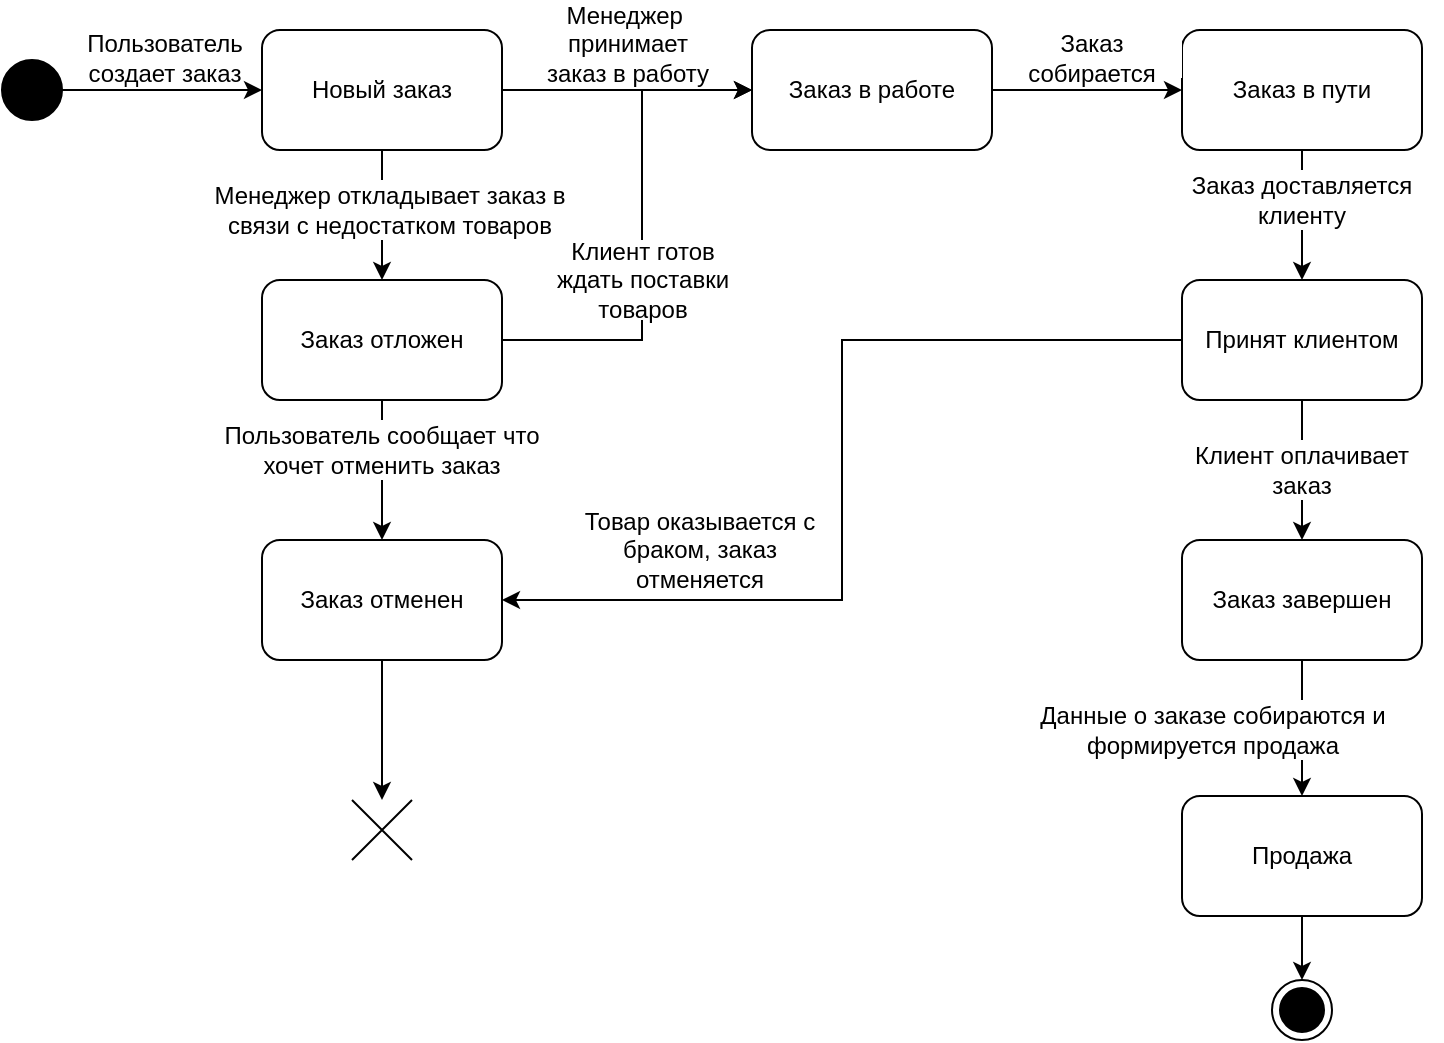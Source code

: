 <mxfile version="24.8.4">
  <diagram name="Страница — 1" id="M3Y_McAyLe1ry4c8g4-7">
    <mxGraphModel dx="1195" dy="622" grid="1" gridSize="10" guides="1" tooltips="1" connect="1" arrows="1" fold="1" page="1" pageScale="1" pageWidth="1169" pageHeight="1654" math="0" shadow="0">
      <root>
        <mxCell id="0" />
        <mxCell id="1" parent="0" />
        <mxCell id="kHy_Sm8ghvmxV_8cxAgd-2" value="" style="ellipse;html=1;shape=endState;fillColor=strokeColor;" parent="1" vertex="1">
          <mxGeometry x="785" y="730" width="30" height="30" as="geometry" />
        </mxCell>
        <mxCell id="kHy_Sm8ghvmxV_8cxAgd-5" style="edgeStyle=orthogonalEdgeStyle;rounded=0;orthogonalLoop=1;jettySize=auto;html=1;entryX=0;entryY=0.5;entryDx=0;entryDy=0;" parent="1" source="kHy_Sm8ghvmxV_8cxAgd-3" target="kHy_Sm8ghvmxV_8cxAgd-4" edge="1">
          <mxGeometry relative="1" as="geometry" />
        </mxCell>
        <mxCell id="kHy_Sm8ghvmxV_8cxAgd-3" value="" style="ellipse;fillColor=strokeColor;html=1;" parent="1" vertex="1">
          <mxGeometry x="150" y="270" width="30" height="30" as="geometry" />
        </mxCell>
        <mxCell id="kHy_Sm8ghvmxV_8cxAgd-4" value="Новый заказ" style="rounded=1;whiteSpace=wrap;html=1;" parent="1" vertex="1">
          <mxGeometry x="280" y="255" width="120" height="60" as="geometry" />
        </mxCell>
        <mxCell id="kHy_Sm8ghvmxV_8cxAgd-6" value="Пользователь создает заказ" style="text;html=1;align=center;verticalAlign=middle;whiteSpace=wrap;rounded=0;" parent="1" vertex="1">
          <mxGeometry x="190" y="259" width="83" height="20" as="geometry" />
        </mxCell>
        <mxCell id="sUVrNmLWs0wr9uufxFR3-5" style="edgeStyle=orthogonalEdgeStyle;rounded=0;orthogonalLoop=1;jettySize=auto;html=1;" edge="1" parent="1" source="kHy_Sm8ghvmxV_8cxAgd-7" target="sUVrNmLWs0wr9uufxFR3-4">
          <mxGeometry relative="1" as="geometry" />
        </mxCell>
        <mxCell id="kHy_Sm8ghvmxV_8cxAgd-7" value="Заказ в работе" style="rounded=1;whiteSpace=wrap;html=1;" parent="1" vertex="1">
          <mxGeometry x="525" y="255" width="120" height="60" as="geometry" />
        </mxCell>
        <mxCell id="kHy_Sm8ghvmxV_8cxAgd-8" style="edgeStyle=orthogonalEdgeStyle;rounded=0;orthogonalLoop=1;jettySize=auto;html=1;exitX=1;exitY=0.5;exitDx=0;exitDy=0;entryX=0;entryY=0.5;entryDx=0;entryDy=0;" parent="1" source="kHy_Sm8ghvmxV_8cxAgd-4" target="kHy_Sm8ghvmxV_8cxAgd-7" edge="1">
          <mxGeometry relative="1" as="geometry">
            <mxPoint x="410" y="284.66" as="sourcePoint" />
            <mxPoint x="520" y="285" as="targetPoint" />
          </mxGeometry>
        </mxCell>
        <mxCell id="kHy_Sm8ghvmxV_8cxAgd-9" value="Менеджер&amp;nbsp; принимает заказ в работу" style="text;html=1;align=center;verticalAlign=middle;whiteSpace=wrap;rounded=0;" parent="1" vertex="1">
          <mxGeometry x="418" y="252" width="90" height="20" as="geometry" />
        </mxCell>
        <mxCell id="kHy_Sm8ghvmxV_8cxAgd-10" style="edgeStyle=orthogonalEdgeStyle;rounded=0;orthogonalLoop=1;jettySize=auto;html=1;exitX=0.5;exitY=1;exitDx=0;exitDy=0;entryX=0.5;entryY=0;entryDx=0;entryDy=0;" parent="1" source="kHy_Sm8ghvmxV_8cxAgd-4" target="kHy_Sm8ghvmxV_8cxAgd-11" edge="1">
          <mxGeometry relative="1" as="geometry">
            <mxPoint x="350" y="410" as="sourcePoint" />
            <mxPoint x="340" y="350" as="targetPoint" />
          </mxGeometry>
        </mxCell>
        <mxCell id="kHy_Sm8ghvmxV_8cxAgd-15" style="edgeStyle=orthogonalEdgeStyle;rounded=0;orthogonalLoop=1;jettySize=auto;html=1;" parent="1" source="kHy_Sm8ghvmxV_8cxAgd-11" target="kHy_Sm8ghvmxV_8cxAgd-14" edge="1">
          <mxGeometry relative="1" as="geometry" />
        </mxCell>
        <mxCell id="kHy_Sm8ghvmxV_8cxAgd-30" style="edgeStyle=orthogonalEdgeStyle;rounded=0;orthogonalLoop=1;jettySize=auto;html=1;entryX=0;entryY=0.5;entryDx=0;entryDy=0;" parent="1" source="kHy_Sm8ghvmxV_8cxAgd-11" target="kHy_Sm8ghvmxV_8cxAgd-7" edge="1">
          <mxGeometry relative="1" as="geometry">
            <Array as="points">
              <mxPoint x="470" y="410" />
              <mxPoint x="470" y="285" />
            </Array>
          </mxGeometry>
        </mxCell>
        <mxCell id="kHy_Sm8ghvmxV_8cxAgd-11" value="Заказ отложен" style="rounded=1;whiteSpace=wrap;html=1;" parent="1" vertex="1">
          <mxGeometry x="280" y="380" width="120" height="60" as="geometry" />
        </mxCell>
        <mxCell id="kHy_Sm8ghvmxV_8cxAgd-12" value="Менеджер откладывает заказ в связи с недостатком товаров" style="text;html=1;align=center;verticalAlign=middle;whiteSpace=wrap;rounded=0;fillColor=default;" parent="1" vertex="1">
          <mxGeometry x="254" y="330" width="180" height="30" as="geometry" />
        </mxCell>
        <mxCell id="kHy_Sm8ghvmxV_8cxAgd-18" style="edgeStyle=orthogonalEdgeStyle;rounded=0;orthogonalLoop=1;jettySize=auto;html=1;" parent="1" source="kHy_Sm8ghvmxV_8cxAgd-14" target="kHy_Sm8ghvmxV_8cxAgd-17" edge="1">
          <mxGeometry relative="1" as="geometry" />
        </mxCell>
        <mxCell id="kHy_Sm8ghvmxV_8cxAgd-14" value="Заказ отменен" style="rounded=1;whiteSpace=wrap;html=1;" parent="1" vertex="1">
          <mxGeometry x="280" y="510" width="120" height="60" as="geometry" />
        </mxCell>
        <mxCell id="kHy_Sm8ghvmxV_8cxAgd-16" value="Пользователь сообщает что хочет отменить заказ" style="text;html=1;align=center;verticalAlign=middle;whiteSpace=wrap;rounded=0;fillColor=default;" parent="1" vertex="1">
          <mxGeometry x="250" y="450" width="180" height="30" as="geometry" />
        </mxCell>
        <mxCell id="kHy_Sm8ghvmxV_8cxAgd-17" value="" style="shape=umlDestroy;html=1;" parent="1" vertex="1">
          <mxGeometry x="325" y="640" width="30" height="30" as="geometry" />
        </mxCell>
        <mxCell id="sUVrNmLWs0wr9uufxFR3-15" style="edgeStyle=orthogonalEdgeStyle;rounded=0;orthogonalLoop=1;jettySize=auto;html=1;entryX=0.5;entryY=0;entryDx=0;entryDy=0;" edge="1" parent="1" source="kHy_Sm8ghvmxV_8cxAgd-25" target="kHy_Sm8ghvmxV_8cxAgd-2">
          <mxGeometry relative="1" as="geometry" />
        </mxCell>
        <mxCell id="kHy_Sm8ghvmxV_8cxAgd-25" value="Продажа" style="rounded=1;whiteSpace=wrap;html=1;" parent="1" vertex="1">
          <mxGeometry x="740" y="638" width="120" height="60" as="geometry" />
        </mxCell>
        <mxCell id="kHy_Sm8ghvmxV_8cxAgd-31" value="Клиент готов ждать поставки товаров" style="text;html=1;align=center;verticalAlign=middle;whiteSpace=wrap;rounded=0;fillColor=default;" parent="1" vertex="1">
          <mxGeometry x="418" y="360" width="105" height="40" as="geometry" />
        </mxCell>
        <mxCell id="sUVrNmLWs0wr9uufxFR3-3" value="Товар оказывается с браком, заказ отменяется" style="text;html=1;align=center;verticalAlign=middle;whiteSpace=wrap;rounded=0;fillColor=default;" vertex="1" parent="1">
          <mxGeometry x="434" y="490" width="130" height="50" as="geometry" />
        </mxCell>
        <mxCell id="sUVrNmLWs0wr9uufxFR3-4" value="Заказ в пути" style="rounded=1;whiteSpace=wrap;html=1;" vertex="1" parent="1">
          <mxGeometry x="740" y="255" width="120" height="60" as="geometry" />
        </mxCell>
        <mxCell id="sUVrNmLWs0wr9uufxFR3-6" value="Заказ собирается" style="text;html=1;align=center;verticalAlign=middle;whiteSpace=wrap;rounded=0;fillColor=default;" vertex="1" parent="1">
          <mxGeometry x="650" y="259" width="90" height="20" as="geometry" />
        </mxCell>
        <mxCell id="sUVrNmLWs0wr9uufxFR3-12" style="edgeStyle=orthogonalEdgeStyle;rounded=0;orthogonalLoop=1;jettySize=auto;html=1;" edge="1" parent="1" source="sUVrNmLWs0wr9uufxFR3-7" target="sUVrNmLWs0wr9uufxFR3-10">
          <mxGeometry relative="1" as="geometry" />
        </mxCell>
        <mxCell id="sUVrNmLWs0wr9uufxFR3-16" style="edgeStyle=orthogonalEdgeStyle;rounded=0;orthogonalLoop=1;jettySize=auto;html=1;entryX=1;entryY=0.5;entryDx=0;entryDy=0;" edge="1" parent="1" source="sUVrNmLWs0wr9uufxFR3-7" target="kHy_Sm8ghvmxV_8cxAgd-14">
          <mxGeometry relative="1" as="geometry" />
        </mxCell>
        <mxCell id="sUVrNmLWs0wr9uufxFR3-7" value="Принят клиентом" style="rounded=1;whiteSpace=wrap;html=1;" vertex="1" parent="1">
          <mxGeometry x="740" y="380" width="120" height="60" as="geometry" />
        </mxCell>
        <mxCell id="sUVrNmLWs0wr9uufxFR3-8" style="edgeStyle=orthogonalEdgeStyle;rounded=0;orthogonalLoop=1;jettySize=auto;html=1;exitX=0.5;exitY=1;exitDx=0;exitDy=0;entryX=0.5;entryY=0;entryDx=0;entryDy=0;" edge="1" parent="1" source="sUVrNmLWs0wr9uufxFR3-4" target="sUVrNmLWs0wr9uufxFR3-7">
          <mxGeometry relative="1" as="geometry">
            <mxPoint x="629.66" y="445" as="sourcePoint" />
            <mxPoint x="629.66" y="510" as="targetPoint" />
          </mxGeometry>
        </mxCell>
        <mxCell id="sUVrNmLWs0wr9uufxFR3-9" value="Заказ доставляется клиенту" style="text;html=1;align=center;verticalAlign=middle;whiteSpace=wrap;rounded=0;fillColor=default;" vertex="1" parent="1">
          <mxGeometry x="730" y="325" width="140" height="30" as="geometry" />
        </mxCell>
        <mxCell id="sUVrNmLWs0wr9uufxFR3-13" style="edgeStyle=orthogonalEdgeStyle;rounded=0;orthogonalLoop=1;jettySize=auto;html=1;entryX=0.5;entryY=0;entryDx=0;entryDy=0;" edge="1" parent="1" source="sUVrNmLWs0wr9uufxFR3-10" target="kHy_Sm8ghvmxV_8cxAgd-25">
          <mxGeometry relative="1" as="geometry" />
        </mxCell>
        <mxCell id="sUVrNmLWs0wr9uufxFR3-10" value="Заказ завершен" style="rounded=1;whiteSpace=wrap;html=1;" vertex="1" parent="1">
          <mxGeometry x="740" y="510" width="120" height="60" as="geometry" />
        </mxCell>
        <mxCell id="sUVrNmLWs0wr9uufxFR3-11" value="Клиент оплачивает заказ" style="text;html=1;align=center;verticalAlign=middle;whiteSpace=wrap;rounded=0;fillColor=default;" vertex="1" parent="1">
          <mxGeometry x="730" y="460" width="140" height="30" as="geometry" />
        </mxCell>
        <mxCell id="sUVrNmLWs0wr9uufxFR3-14" value="Данные о заказе собираются и формируется продажа" style="text;html=1;align=center;verticalAlign=middle;whiteSpace=wrap;rounded=0;fillColor=default;" vertex="1" parent="1">
          <mxGeometry x="667.5" y="590" width="175" height="30" as="geometry" />
        </mxCell>
      </root>
    </mxGraphModel>
  </diagram>
</mxfile>
